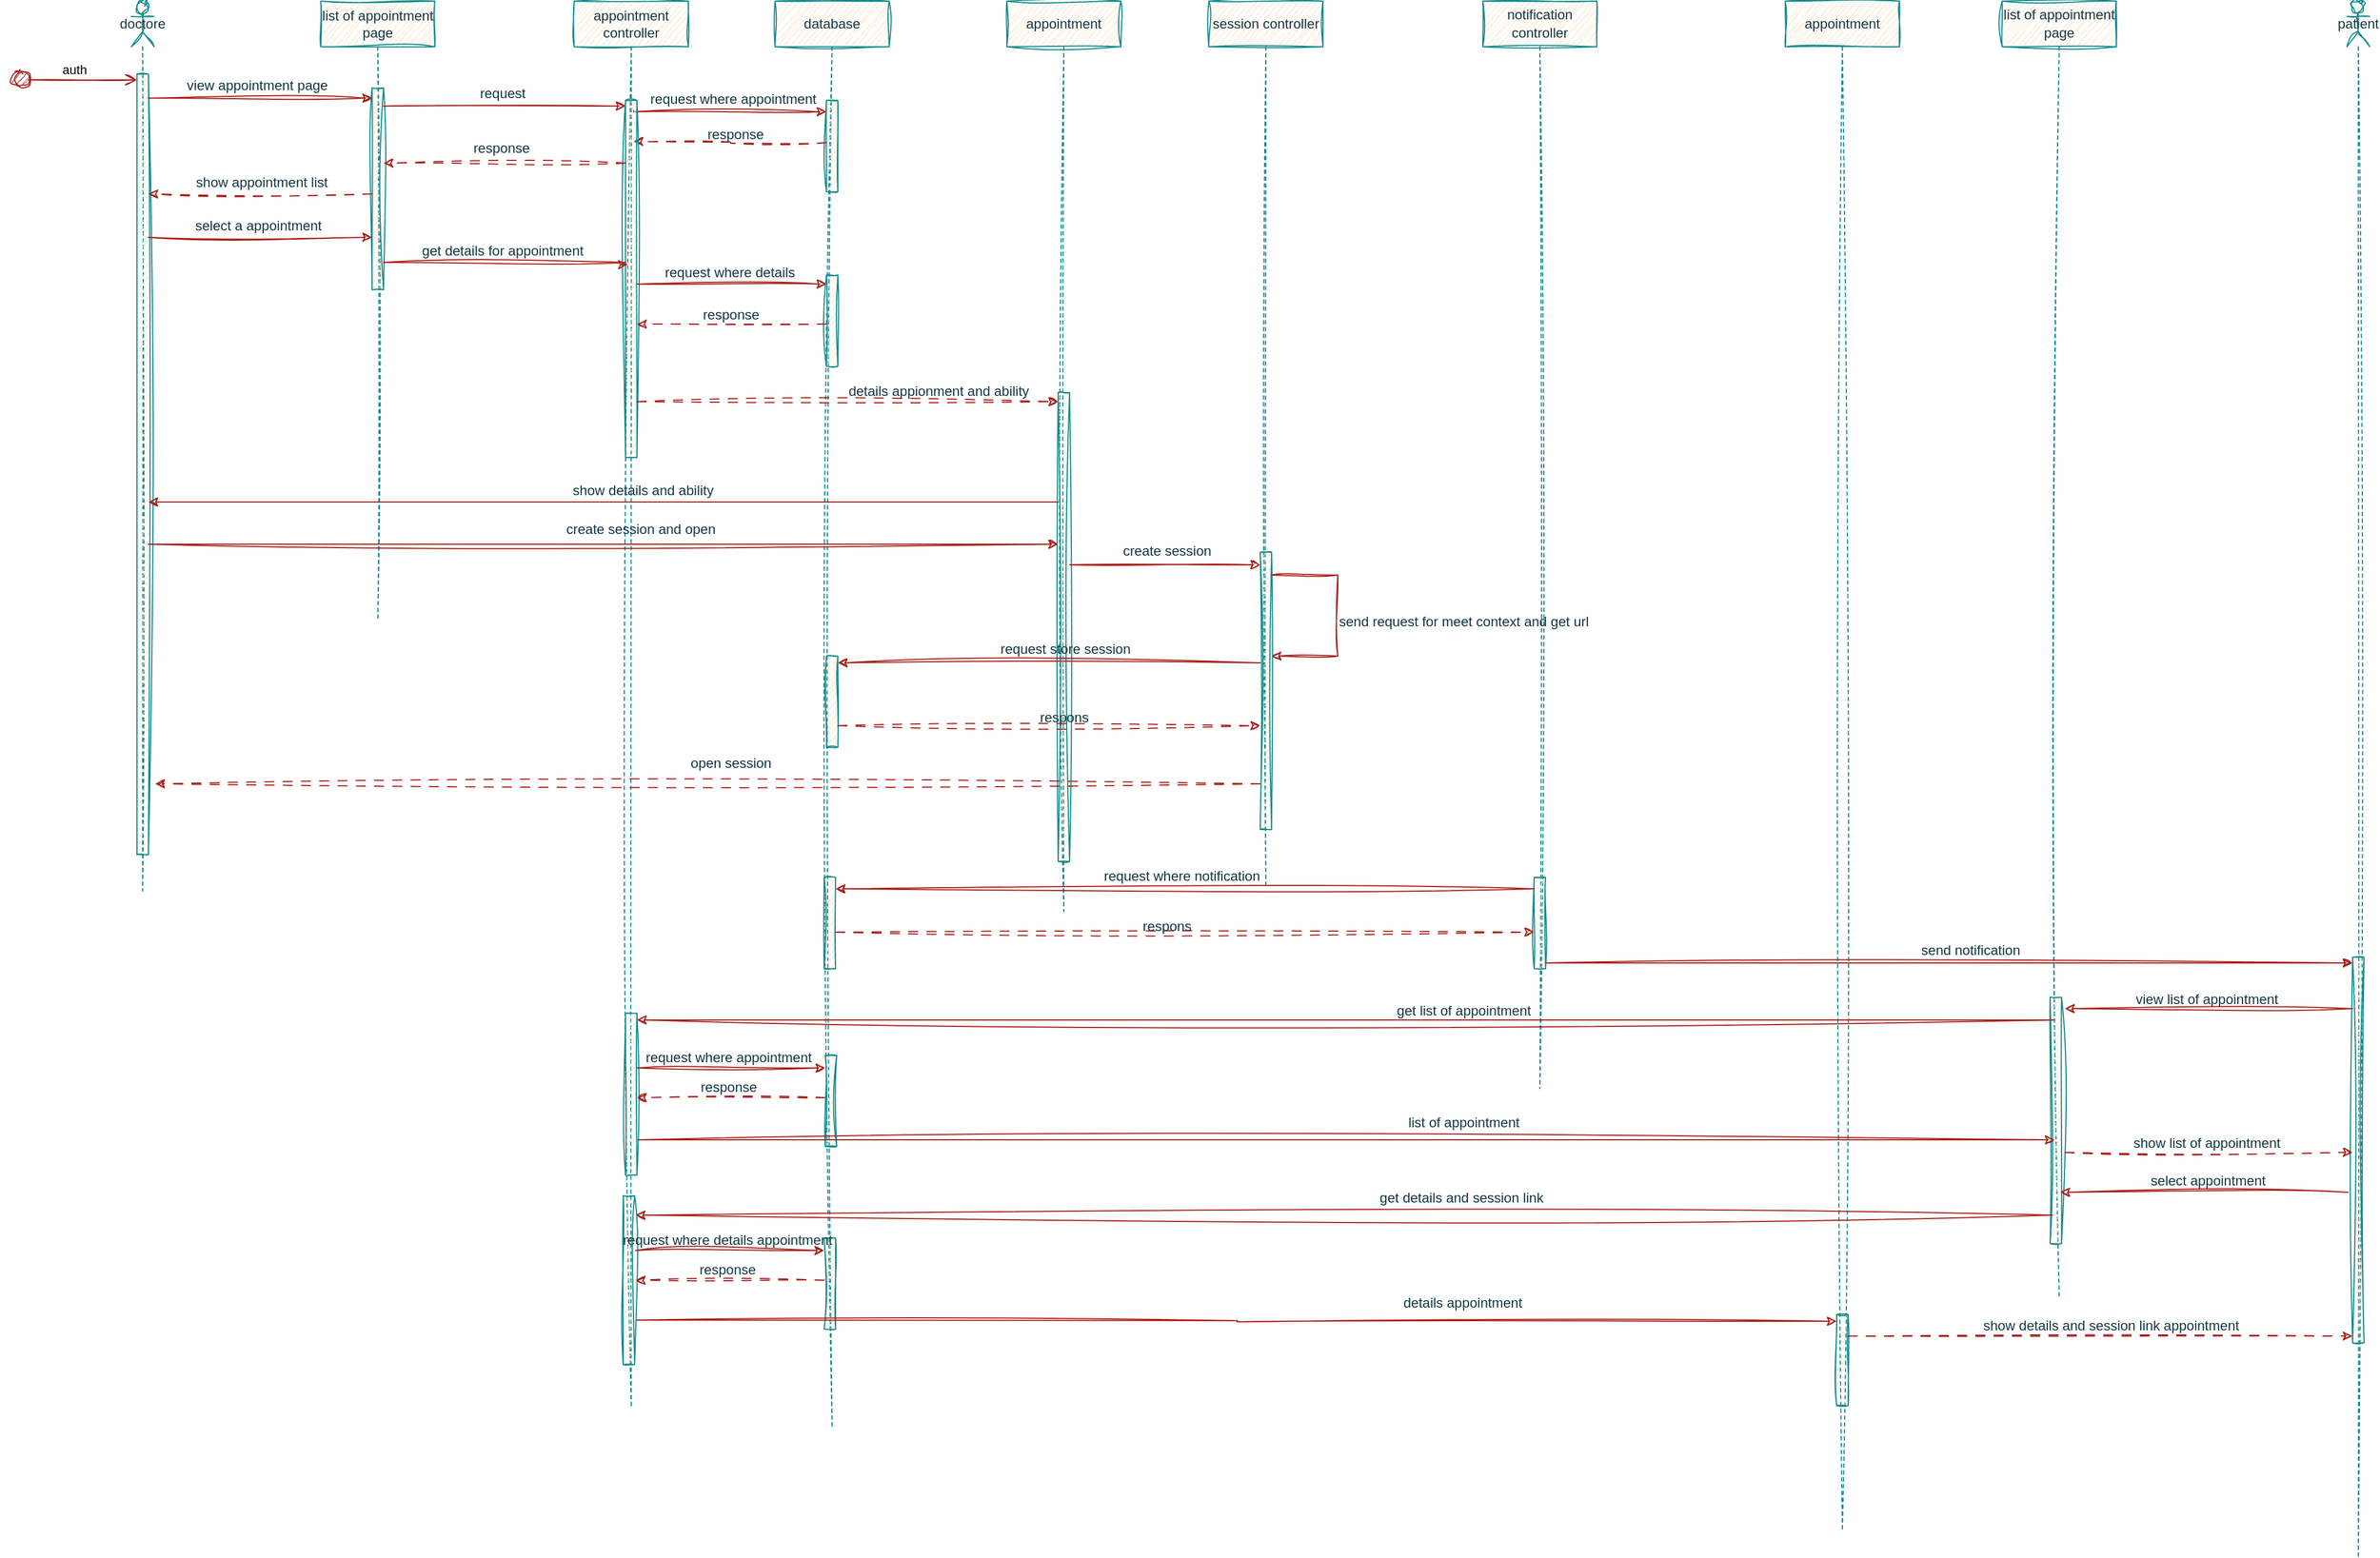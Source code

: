 <mxfile version="27.0.2">
  <diagram name="Page-1" id="5nPqUFUFdSZMDEO8Vu6n">
    <mxGraphModel dx="1928" dy="802" grid="0" gridSize="10" guides="1" tooltips="1" connect="1" arrows="1" fold="1" page="1" pageScale="1" pageWidth="850" pageHeight="1100" math="0" shadow="0">
      <root>
        <mxCell id="0" />
        <mxCell id="1" parent="0" />
        <mxCell id="MjvKJOx-emdqVly3m24N-1" value="doctore" style="shape=umlLifeline;perimeter=lifelinePerimeter;whiteSpace=wrap;html=1;container=1;dropTarget=0;collapsible=0;recursiveResize=0;outlineConnect=0;portConstraint=eastwest;newEdgeStyle={&quot;curved&quot;:0,&quot;rounded&quot;:0};participant=umlActor;labelBackgroundColor=none;fillColor=#FAE5C7;strokeColor=#0F8B8D;fontColor=#143642;sketch=1;curveFitting=1;jiggle=2;" vertex="1" parent="1">
          <mxGeometry x="-107" y="60" width="20" height="780" as="geometry" />
        </mxCell>
        <mxCell id="MjvKJOx-emdqVly3m24N-2" value="" style="html=1;points=[[0,0,0,0,5],[0,1,0,0,-5],[1,0,0,0,5],[1,1,0,0,-5]];perimeter=orthogonalPerimeter;outlineConnect=0;targetShapes=umlLifeline;portConstraint=eastwest;newEdgeStyle={&quot;curved&quot;:0,&quot;rounded&quot;:0};labelBackgroundColor=none;fillColor=#FAE5C7;strokeColor=#0F8B8D;fontColor=#143642;sketch=1;curveFitting=1;jiggle=2;" vertex="1" parent="MjvKJOx-emdqVly3m24N-1">
          <mxGeometry x="5" y="64" width="10" height="684" as="geometry" />
        </mxCell>
        <mxCell id="MjvKJOx-emdqVly3m24N-3" value="list of appointment page" style="shape=umlLifeline;perimeter=lifelinePerimeter;whiteSpace=wrap;html=1;container=1;dropTarget=0;collapsible=0;recursiveResize=0;outlineConnect=0;portConstraint=eastwest;newEdgeStyle={&quot;curved&quot;:0,&quot;rounded&quot;:0};labelBackgroundColor=none;fillColor=#FAE5C7;strokeColor=#0F8B8D;fontColor=#143642;sketch=1;curveFitting=1;jiggle=2;" vertex="1" parent="1">
          <mxGeometry x="59" y="60" width="100" height="543" as="geometry" />
        </mxCell>
        <mxCell id="MjvKJOx-emdqVly3m24N-4" value="" style="html=1;points=[[0,0,0,0,5],[0,1,0,0,-5],[1,0,0,0,5],[1,1,0,0,-5]];perimeter=orthogonalPerimeter;outlineConnect=0;targetShapes=umlLifeline;portConstraint=eastwest;newEdgeStyle={&quot;curved&quot;:0,&quot;rounded&quot;:0};strokeColor=#0F8B8D;fontColor=#143642;fillColor=#FAE5C7;sketch=1;curveFitting=1;jiggle=2;labelBackgroundColor=none;" vertex="1" parent="MjvKJOx-emdqVly3m24N-3">
          <mxGeometry x="45" y="76" width="10" height="177" as="geometry" />
        </mxCell>
        <mxCell id="MjvKJOx-emdqVly3m24N-5" value="auth" style="html=1;verticalAlign=bottom;startArrow=circle;startFill=1;endArrow=open;startSize=6;endSize=8;curved=0;rounded=0;entryX=0;entryY=0;entryDx=0;entryDy=5;entryPerimeter=0;labelBackgroundColor=none;strokeColor=#A8201A;fontColor=default;sketch=1;curveFitting=1;jiggle=2;" edge="1" parent="1">
          <mxGeometry width="80" relative="1" as="geometry">
            <mxPoint x="-212" y="129" as="sourcePoint" />
            <mxPoint x="-102" y="129" as="targetPoint" />
          </mxGeometry>
        </mxCell>
        <mxCell id="MjvKJOx-emdqVly3m24N-6" style="edgeStyle=orthogonalEdgeStyle;rounded=0;orthogonalLoop=1;jettySize=auto;html=1;curved=0;exitX=1;exitY=0;exitDx=0;exitDy=5;exitPerimeter=0;entryX=0;entryY=0;entryDx=0;entryDy=5;entryPerimeter=0;labelBackgroundColor=none;strokeColor=#A8201A;fontColor=default;sketch=1;curveFitting=1;jiggle=2;" edge="1" parent="1">
          <mxGeometry relative="1" as="geometry">
            <mxPoint x="-92" y="145" as="sourcePoint" />
            <mxPoint x="104" y="145" as="targetPoint" />
          </mxGeometry>
        </mxCell>
        <mxCell id="MjvKJOx-emdqVly3m24N-7" value="view&amp;nbsp;&lt;span style=&quot;text-wrap-mode: wrap;&quot;&gt;appointment&lt;/span&gt;&amp;nbsp;page" style="text;html=1;align=center;verticalAlign=middle;resizable=0;points=[];autosize=1;strokeColor=none;fillColor=none;labelBackgroundColor=none;fontColor=#143642;sketch=1;curveFitting=1;jiggle=2;" vertex="1" parent="1">
          <mxGeometry x="-68" y="121" width="141" height="26" as="geometry" />
        </mxCell>
        <mxCell id="MjvKJOx-emdqVly3m24N-8" value="database" style="shape=umlLifeline;perimeter=lifelinePerimeter;whiteSpace=wrap;html=1;container=1;dropTarget=0;collapsible=0;recursiveResize=0;outlineConnect=0;portConstraint=eastwest;newEdgeStyle={&quot;curved&quot;:0,&quot;rounded&quot;:0};strokeColor=#0F8B8D;fontColor=#143642;fillColor=#FAE5C7;sketch=1;curveFitting=1;jiggle=2;labelBackgroundColor=none;" vertex="1" parent="1">
          <mxGeometry x="457" y="60" width="100" height="1250" as="geometry" />
        </mxCell>
        <mxCell id="MjvKJOx-emdqVly3m24N-9" value="" style="html=1;points=[[0,0,0,0,5],[0,1,0,0,-5],[1,0,0,0,5],[1,1,0,0,-5]];perimeter=orthogonalPerimeter;outlineConnect=0;targetShapes=umlLifeline;portConstraint=eastwest;newEdgeStyle={&quot;curved&quot;:0,&quot;rounded&quot;:0};strokeColor=#0F8B8D;fontColor=#143642;fillColor=#FAE5C7;sketch=1;curveFitting=1;jiggle=2;labelBackgroundColor=none;" vertex="1" parent="MjvKJOx-emdqVly3m24N-8">
          <mxGeometry x="45" y="87" width="10" height="80" as="geometry" />
        </mxCell>
        <mxCell id="MjvKJOx-emdqVly3m24N-10" value="" style="html=1;points=[[0,0,0,0,5],[0,1,0,0,-5],[1,0,0,0,5],[1,1,0,0,-5]];perimeter=orthogonalPerimeter;outlineConnect=0;targetShapes=umlLifeline;portConstraint=eastwest;newEdgeStyle={&quot;curved&quot;:0,&quot;rounded&quot;:0};strokeColor=#0F8B8D;fontColor=#143642;fillColor=#FAE5C7;sketch=1;curveFitting=1;jiggle=2;labelBackgroundColor=none;" vertex="1" parent="MjvKJOx-emdqVly3m24N-8">
          <mxGeometry x="45" y="240" width="10" height="80" as="geometry" />
        </mxCell>
        <mxCell id="MjvKJOx-emdqVly3m24N-11" value="" style="html=1;points=[[0,0,0,0,5],[0,1,0,0,-5],[1,0,0,0,5],[1,1,0,0,-5]];perimeter=orthogonalPerimeter;outlineConnect=0;targetShapes=umlLifeline;portConstraint=eastwest;newEdgeStyle={&quot;curved&quot;:0,&quot;rounded&quot;:0};sketch=1;hachureGap=4;jiggle=2;curveFitting=1;strokeColor=#0F8B8D;fontFamily=Architects Daughter;fontSource=https%3A%2F%2Ffonts.googleapis.com%2Fcss%3Ffamily%3DArchitects%2BDaughter;fontColor=#143642;fillColor=#FAE5C7;" vertex="1" parent="MjvKJOx-emdqVly3m24N-8">
          <mxGeometry x="45" y="574" width="10" height="80" as="geometry" />
        </mxCell>
        <mxCell id="MjvKJOx-emdqVly3m24N-98" value="" style="html=1;points=[[0,0,0,0,5],[0,1,0,0,-5],[1,0,0,0,5],[1,1,0,0,-5]];perimeter=orthogonalPerimeter;outlineConnect=0;targetShapes=umlLifeline;portConstraint=eastwest;newEdgeStyle={&quot;curved&quot;:0,&quot;rounded&quot;:0};sketch=1;hachureGap=4;jiggle=2;curveFitting=1;strokeColor=#0F8B8D;fontFamily=Architects Daughter;fontSource=https%3A%2F%2Ffonts.googleapis.com%2Fcss%3Ffamily%3DArchitects%2BDaughter;fontColor=#143642;fillColor=#FAE5C7;" vertex="1" parent="MjvKJOx-emdqVly3m24N-8">
          <mxGeometry x="43" y="768" width="10" height="80" as="geometry" />
        </mxCell>
        <mxCell id="MjvKJOx-emdqVly3m24N-118" value="" style="html=1;points=[[0,0,0,0,5],[0,1,0,0,-5],[1,0,0,0,5],[1,1,0,0,-5]];perimeter=orthogonalPerimeter;outlineConnect=0;targetShapes=umlLifeline;portConstraint=eastwest;newEdgeStyle={&quot;curved&quot;:0,&quot;rounded&quot;:0};sketch=1;hachureGap=4;jiggle=2;curveFitting=1;strokeColor=#0F8B8D;fontFamily=Architects Daughter;fontSource=https%3A%2F%2Ffonts.googleapis.com%2Fcss%3Ffamily%3DArchitects%2BDaughter;fontColor=#143642;fillColor=#FAE5C7;" vertex="1" parent="MjvKJOx-emdqVly3m24N-8">
          <mxGeometry x="44" y="924" width="10" height="80" as="geometry" />
        </mxCell>
        <mxCell id="MjvKJOx-emdqVly3m24N-14" style="edgeStyle=orthogonalEdgeStyle;rounded=0;orthogonalLoop=1;jettySize=auto;html=1;curved=0;exitX=1;exitY=0;exitDx=0;exitDy=5;exitPerimeter=0;strokeColor=#A8201A;fontColor=default;fillColor=#FAE5C7;sketch=1;curveFitting=1;jiggle=2;labelBackgroundColor=none;" edge="1" parent="1" target="MjvKJOx-emdqVly3m24N-9">
          <mxGeometry relative="1" as="geometry">
            <mxPoint x="333" y="156" as="sourcePoint" />
            <mxPoint x="544" y="156" as="targetPoint" />
            <Array as="points">
              <mxPoint x="333" y="157" />
            </Array>
          </mxGeometry>
        </mxCell>
        <mxCell id="MjvKJOx-emdqVly3m24N-15" value="request where&amp;nbsp;&lt;span style=&quot;text-wrap-mode: wrap;&quot;&gt;appointment&lt;/span&gt;" style="text;html=1;align=center;verticalAlign=middle;resizable=0;points=[];autosize=1;strokeColor=none;fillColor=none;fontColor=#143642;sketch=1;curveFitting=1;jiggle=2;labelBackgroundColor=none;" vertex="1" parent="1">
          <mxGeometry x="338" y="133" width="163" height="26" as="geometry" />
        </mxCell>
        <mxCell id="MjvKJOx-emdqVly3m24N-16" style="edgeStyle=orthogonalEdgeStyle;rounded=0;orthogonalLoop=1;jettySize=auto;html=1;curved=0;exitX=0;exitY=0.763;exitDx=0;exitDy=0;exitPerimeter=0;entryX=1;entryY=1;entryDx=0;entryDy=-5;entryPerimeter=0;strokeColor=#A8201A;fontColor=default;fillColor=#FAE5C7;dashed=1;dashPattern=8 8;sketch=1;curveFitting=1;jiggle=2;labelBackgroundColor=none;" edge="1" parent="1">
          <mxGeometry relative="1" as="geometry">
            <mxPoint x="502" y="184.04" as="sourcePoint" />
            <mxPoint x="333" y="183" as="targetPoint" />
          </mxGeometry>
        </mxCell>
        <mxCell id="MjvKJOx-emdqVly3m24N-17" value="response" style="text;html=1;align=center;verticalAlign=middle;resizable=0;points=[];autosize=1;strokeColor=none;fillColor=none;fontColor=#143642;sketch=1;curveFitting=1;jiggle=2;labelBackgroundColor=none;" vertex="1" parent="1">
          <mxGeometry x="388" y="164" width="67" height="26" as="geometry" />
        </mxCell>
        <mxCell id="MjvKJOx-emdqVly3m24N-18" value="appointment controller" style="shape=umlLifeline;perimeter=lifelinePerimeter;whiteSpace=wrap;html=1;container=1;dropTarget=0;collapsible=0;recursiveResize=0;outlineConnect=0;portConstraint=eastwest;newEdgeStyle={&quot;curved&quot;:0,&quot;rounded&quot;:0};strokeColor=#0F8B8D;fontColor=#143642;fillColor=#FAE5C7;sketch=1;curveFitting=1;jiggle=2;labelBackgroundColor=none;" vertex="1" parent="1">
          <mxGeometry x="281" y="60" width="100" height="1231" as="geometry" />
        </mxCell>
        <mxCell id="MjvKJOx-emdqVly3m24N-19" value="" style="html=1;points=[[0,0,0,0,5],[0,1,0,0,-5],[1,0,0,0,5],[1,1,0,0,-5]];perimeter=orthogonalPerimeter;outlineConnect=0;targetShapes=umlLifeline;portConstraint=eastwest;newEdgeStyle={&quot;curved&quot;:0,&quot;rounded&quot;:0};strokeColor=#0F8B8D;fontColor=#143642;fillColor=#FAE5C7;sketch=1;curveFitting=1;jiggle=2;labelBackgroundColor=none;" vertex="1" parent="MjvKJOx-emdqVly3m24N-18">
          <mxGeometry x="45" y="87" width="10" height="313" as="geometry" />
        </mxCell>
        <mxCell id="MjvKJOx-emdqVly3m24N-111" value="" style="html=1;points=[[0,0,0,0,5],[0,1,0,0,-5],[1,0,0,0,5],[1,1,0,0,-5]];perimeter=orthogonalPerimeter;outlineConnect=0;targetShapes=umlLifeline;portConstraint=eastwest;newEdgeStyle={&quot;curved&quot;:0,&quot;rounded&quot;:0};sketch=1;hachureGap=4;jiggle=2;curveFitting=1;strokeColor=#0F8B8D;fontFamily=Architects Daughter;fontSource=https%3A%2F%2Ffonts.googleapis.com%2Fcss%3Ffamily%3DArchitects%2BDaughter;fontColor=#143642;fillColor=#FAE5C7;" vertex="1" parent="MjvKJOx-emdqVly3m24N-18">
          <mxGeometry x="45" y="887" width="10" height="142" as="geometry" />
        </mxCell>
        <mxCell id="MjvKJOx-emdqVly3m24N-130" value="" style="html=1;points=[[0,0,0,0,5],[0,1,0,0,-5],[1,0,0,0,5],[1,1,0,0,-5]];perimeter=orthogonalPerimeter;outlineConnect=0;targetShapes=umlLifeline;portConstraint=eastwest;newEdgeStyle={&quot;curved&quot;:0,&quot;rounded&quot;:0};sketch=1;hachureGap=4;jiggle=2;curveFitting=1;strokeColor=#0F8B8D;fontFamily=Architects Daughter;fontSource=https%3A%2F%2Ffonts.googleapis.com%2Fcss%3Ffamily%3DArchitects%2BDaughter;fontColor=#143642;fillColor=#FAE5C7;" vertex="1" parent="MjvKJOx-emdqVly3m24N-18">
          <mxGeometry x="43" y="1047" width="10" height="148" as="geometry" />
        </mxCell>
        <mxCell id="MjvKJOx-emdqVly3m24N-20" style="edgeStyle=orthogonalEdgeStyle;rounded=0;orthogonalLoop=1;jettySize=auto;html=1;curved=0;exitX=1;exitY=0;exitDx=0;exitDy=5;exitPerimeter=0;entryX=0;entryY=0;entryDx=0;entryDy=5;entryPerimeter=0;strokeColor=#A8201A;fontColor=default;fillColor=#FAE5C7;sketch=1;curveFitting=1;jiggle=2;labelBackgroundColor=none;" edge="1" parent="1">
          <mxGeometry relative="1" as="geometry">
            <mxPoint x="114" y="152" as="sourcePoint" />
            <mxPoint x="326" y="152" as="targetPoint" />
          </mxGeometry>
        </mxCell>
        <mxCell id="MjvKJOx-emdqVly3m24N-21" value="request" style="text;html=1;align=center;verticalAlign=middle;resizable=0;points=[];autosize=1;strokeColor=none;fillColor=none;fontColor=#143642;sketch=1;curveFitting=1;jiggle=2;labelBackgroundColor=none;" vertex="1" parent="1">
          <mxGeometry x="189" y="128" width="58" height="26" as="geometry" />
        </mxCell>
        <mxCell id="MjvKJOx-emdqVly3m24N-22" style="edgeStyle=orthogonalEdgeStyle;rounded=0;orthogonalLoop=1;jettySize=auto;html=1;curved=0;exitX=0;exitY=1;exitDx=0;exitDy=-5;exitPerimeter=0;entryX=1;entryY=1;entryDx=0;entryDy=-5;entryPerimeter=0;strokeColor=#A8201A;fontColor=default;fillColor=#FAE5C7;dashed=1;dashPattern=8 8;sketch=1;curveFitting=1;jiggle=2;labelBackgroundColor=none;" edge="1" parent="1">
          <mxGeometry relative="1" as="geometry">
            <mxPoint x="326" y="202" as="sourcePoint" />
            <mxPoint x="114" y="202" as="targetPoint" />
            <Array as="points">
              <mxPoint x="114" y="202" />
            </Array>
          </mxGeometry>
        </mxCell>
        <mxCell id="MjvKJOx-emdqVly3m24N-23" value="response" style="text;html=1;align=center;verticalAlign=middle;resizable=0;points=[];autosize=1;strokeColor=none;fillColor=none;fontColor=#143642;sketch=1;curveFitting=1;jiggle=2;labelBackgroundColor=none;" vertex="1" parent="1">
          <mxGeometry x="183" y="176" width="67" height="26" as="geometry" />
        </mxCell>
        <mxCell id="MjvKJOx-emdqVly3m24N-24" style="edgeStyle=orthogonalEdgeStyle;rounded=0;orthogonalLoop=1;jettySize=auto;html=1;curved=0;exitX=1;exitY=1;exitDx=0;exitDy=-5;exitPerimeter=0;entryX=0;entryY=1;entryDx=0;entryDy=-5;entryPerimeter=0;strokeColor=#A8201A;fontColor=default;fillColor=#FAE5C7;sketch=1;curveFitting=1;jiggle=2;labelBackgroundColor=none;dashed=1;dashPattern=8 8;" edge="1" parent="1">
          <mxGeometry relative="1" as="geometry">
            <mxPoint x="104" y="229" as="sourcePoint" />
            <mxPoint x="-92" y="229" as="targetPoint" />
          </mxGeometry>
        </mxCell>
        <mxCell id="MjvKJOx-emdqVly3m24N-25" value="show&amp;nbsp;&lt;span style=&quot;text-wrap-mode: wrap;&quot;&gt;appointment list&lt;/span&gt;" style="text;html=1;align=center;verticalAlign=middle;resizable=0;points=[];autosize=1;strokeColor=none;fillColor=none;fontColor=#143642;sketch=1;curveFitting=1;jiggle=2;labelBackgroundColor=none;" vertex="1" parent="1">
          <mxGeometry x="-60" y="206" width="133" height="26" as="geometry" />
        </mxCell>
        <mxCell id="MjvKJOx-emdqVly3m24N-26" style="edgeStyle=orthogonalEdgeStyle;rounded=0;orthogonalLoop=1;jettySize=auto;html=1;curved=0;exitX=1;exitY=1;exitDx=0;exitDy=-5;exitPerimeter=0;entryX=0;entryY=1;entryDx=0;entryDy=-5;entryPerimeter=0;strokeColor=#A8201A;fontColor=default;fillColor=#FAE5C7;sketch=1;curveFitting=1;jiggle=2;labelBackgroundColor=none;" edge="1" parent="1">
          <mxGeometry relative="1" as="geometry">
            <mxPoint x="-92" y="267" as="sourcePoint" />
            <mxPoint x="104" y="267" as="targetPoint" />
          </mxGeometry>
        </mxCell>
        <mxCell id="MjvKJOx-emdqVly3m24N-27" value="select a&amp;nbsp;&lt;span style=&quot;text-wrap-mode: wrap;&quot;&gt;appointment&lt;/span&gt;" style="text;html=1;align=center;verticalAlign=middle;resizable=0;points=[];autosize=1;strokeColor=none;fillColor=none;fontColor=#143642;sketch=1;curveFitting=1;jiggle=2;labelBackgroundColor=none;" vertex="1" parent="1">
          <mxGeometry x="-61" y="244" width="129" height="26" as="geometry" />
        </mxCell>
        <mxCell id="MjvKJOx-emdqVly3m24N-28" style="edgeStyle=orthogonalEdgeStyle;rounded=0;orthogonalLoop=1;jettySize=auto;html=1;curved=0;strokeColor=#A8201A;fontColor=default;fillColor=#FAE5C7;sketch=1;curveFitting=1;jiggle=2;labelBackgroundColor=none;" edge="1" parent="1" source="MjvKJOx-emdqVly3m24N-4">
          <mxGeometry relative="1" as="geometry">
            <mxPoint x="328" y="291" as="targetPoint" />
            <Array as="points">
              <mxPoint x="326" y="289" />
              <mxPoint x="326" y="291" />
            </Array>
          </mxGeometry>
        </mxCell>
        <mxCell id="MjvKJOx-emdqVly3m24N-29" value="get details for&amp;nbsp;&lt;span style=&quot;text-wrap-mode: wrap;&quot;&gt;appointment&lt;/span&gt;" style="text;html=1;align=center;verticalAlign=middle;resizable=0;points=[];autosize=1;strokeColor=none;fillColor=none;fontColor=#143642;sketch=1;curveFitting=1;jiggle=2;labelBackgroundColor=none;" vertex="1" parent="1">
          <mxGeometry x="138" y="266" width="159" height="26" as="geometry" />
        </mxCell>
        <mxCell id="MjvKJOx-emdqVly3m24N-30" style="edgeStyle=orthogonalEdgeStyle;rounded=0;orthogonalLoop=1;jettySize=auto;html=1;curved=0;exitX=1;exitY=1;exitDx=0;exitDy=-5;exitPerimeter=0;entryX=0;entryY=1;entryDx=0;entryDy=-5;entryPerimeter=0;strokeColor=#A8201A;fontColor=default;fillColor=#FAE5C7;sketch=1;curveFitting=1;jiggle=2;labelBackgroundColor=none;" edge="1" parent="1">
          <mxGeometry relative="1" as="geometry">
            <mxPoint x="336" y="308" as="sourcePoint" />
            <mxPoint x="502" y="308" as="targetPoint" />
          </mxGeometry>
        </mxCell>
        <mxCell id="MjvKJOx-emdqVly3m24N-31" value="request where details" style="text;html=1;align=center;verticalAlign=middle;resizable=0;points=[];autosize=1;strokeColor=none;fillColor=none;fontColor=#143642;sketch=1;curveFitting=1;jiggle=2;labelBackgroundColor=none;" vertex="1" parent="1">
          <mxGeometry x="351" y="285" width="132" height="26" as="geometry" />
        </mxCell>
        <mxCell id="MjvKJOx-emdqVly3m24N-32" style="edgeStyle=orthogonalEdgeStyle;rounded=0;orthogonalLoop=1;jettySize=auto;html=1;curved=0;exitX=0;exitY=1;exitDx=0;exitDy=-5;exitPerimeter=0;entryX=1;entryY=1;entryDx=0;entryDy=-5;entryPerimeter=0;strokeColor=#A8201A;fontColor=default;fillColor=#FAE5C7;dashed=1;dashPattern=8 8;sketch=1;curveFitting=1;jiggle=2;labelBackgroundColor=none;" edge="1" parent="1">
          <mxGeometry relative="1" as="geometry">
            <mxPoint x="502" y="343" as="sourcePoint" />
            <mxPoint x="336" y="343" as="targetPoint" />
          </mxGeometry>
        </mxCell>
        <mxCell id="MjvKJOx-emdqVly3m24N-33" value="response" style="text;html=1;align=center;verticalAlign=middle;resizable=0;points=[];autosize=1;strokeColor=none;fillColor=none;fontColor=#143642;sketch=1;curveFitting=1;jiggle=2;labelBackgroundColor=none;" vertex="1" parent="1">
          <mxGeometry x="384" y="322" width="67" height="26" as="geometry" />
        </mxCell>
        <mxCell id="MjvKJOx-emdqVly3m24N-34" value="appointment" style="shape=umlLifeline;perimeter=lifelinePerimeter;whiteSpace=wrap;html=1;container=1;dropTarget=0;collapsible=0;recursiveResize=0;outlineConnect=0;portConstraint=eastwest;newEdgeStyle={&quot;curved&quot;:0,&quot;rounded&quot;:0};strokeColor=#0F8B8D;fontColor=#143642;fillColor=#FAE5C7;sketch=1;curveFitting=1;jiggle=2;labelBackgroundColor=none;" vertex="1" parent="1">
          <mxGeometry x="660" y="60" width="100" height="798" as="geometry" />
        </mxCell>
        <mxCell id="MjvKJOx-emdqVly3m24N-35" value="" style="html=1;points=[[0,0,0,0,5],[0,1,0,0,-5],[1,0,0,0,5],[1,1,0,0,-5]];perimeter=orthogonalPerimeter;outlineConnect=0;targetShapes=umlLifeline;portConstraint=eastwest;newEdgeStyle={&quot;curved&quot;:0,&quot;rounded&quot;:0};strokeColor=#0F8B8D;fontColor=#143642;fillColor=#FAE5C7;sketch=1;curveFitting=1;jiggle=2;labelBackgroundColor=none;" vertex="1" parent="MjvKJOx-emdqVly3m24N-34">
          <mxGeometry x="45" y="343" width="10" height="411" as="geometry" />
        </mxCell>
        <mxCell id="MjvKJOx-emdqVly3m24N-37" style="edgeStyle=orthogonalEdgeStyle;rounded=0;orthogonalLoop=1;jettySize=auto;html=1;curved=0;exitX=1;exitY=1;exitDx=0;exitDy=-5;exitPerimeter=0;entryX=0;entryY=0;entryDx=0;entryDy=5;entryPerimeter=0;strokeColor=#A8201A;fontColor=default;fillColor=#FAE5C7;sketch=1;curveFitting=1;jiggle=2;labelBackgroundColor=none;dashed=1;dashPattern=8 8;" edge="1" parent="1">
          <mxGeometry relative="1" as="geometry">
            <mxPoint x="336" y="411" as="sourcePoint" />
            <mxPoint x="705" y="411" as="targetPoint" />
          </mxGeometry>
        </mxCell>
        <mxCell id="MjvKJOx-emdqVly3m24N-38" value="details appionment and ability" style="text;html=1;align=center;verticalAlign=middle;resizable=0;points=[];autosize=1;strokeColor=none;fillColor=none;fontColor=#143642;sketch=1;curveFitting=1;jiggle=2;labelBackgroundColor=none;" vertex="1" parent="1">
          <mxGeometry x="512" y="389" width="176" height="26" as="geometry" />
        </mxCell>
        <mxCell id="MjvKJOx-emdqVly3m24N-39" style="edgeStyle=orthogonalEdgeStyle;rounded=0;hachureGap=4;orthogonalLoop=1;jettySize=auto;html=1;curved=0;exitX=0;exitY=1;exitDx=0;exitDy=-5;exitPerimeter=0;entryX=1;entryY=1;entryDx=0;entryDy=-5;entryPerimeter=0;strokeColor=#A8201A;fontFamily=Architects Daughter;fontSource=https%3A%2F%2Ffonts.googleapis.com%2Fcss%3Ffamily%3DArchitects%2BDaughter;fontColor=default;fillColor=#FAE5C7;sketch=1;curveFitting=1;jiggle=2;labelBackgroundColor=none;" edge="1" parent="1">
          <mxGeometry relative="1" as="geometry">
            <mxPoint x="705" y="499" as="sourcePoint" />
            <mxPoint x="-92" y="499" as="targetPoint" />
          </mxGeometry>
        </mxCell>
        <mxCell id="MjvKJOx-emdqVly3m24N-40" value="show details and ability" style="text;html=1;align=center;verticalAlign=middle;resizable=0;points=[];autosize=1;strokeColor=none;fillColor=none;fontColor=#143642;sketch=1;curveFitting=1;jiggle=2;labelBackgroundColor=none;" vertex="1" parent="1">
          <mxGeometry x="270" y="476" width="141" height="26" as="geometry" />
        </mxCell>
        <mxCell id="MjvKJOx-emdqVly3m24N-41" value="&lt;font face=&quot;Helvetica&quot;&gt;session controller&lt;/font&gt;" style="shape=umlLifeline;perimeter=lifelinePerimeter;whiteSpace=wrap;html=1;container=1;dropTarget=0;collapsible=0;recursiveResize=0;outlineConnect=0;portConstraint=eastwest;newEdgeStyle={&quot;curved&quot;:0,&quot;rounded&quot;:0};hachureGap=4;strokeColor=#0F8B8D;fontFamily=Architects Daughter;fontSource=https%3A%2F%2Ffonts.googleapis.com%2Fcss%3Ffamily%3DArchitects%2BDaughter;fontColor=#143642;fillColor=#FAE5C7;sketch=1;curveFitting=1;jiggle=2;labelBackgroundColor=none;" vertex="1" parent="1">
          <mxGeometry x="837" y="60" width="100" height="775" as="geometry" />
        </mxCell>
        <mxCell id="MjvKJOx-emdqVly3m24N-42" value="" style="html=1;points=[[0,0,0,0,5],[0,1,0,0,-5],[1,0,0,0,5],[1,1,0,0,-5]];perimeter=orthogonalPerimeter;outlineConnect=0;targetShapes=umlLifeline;portConstraint=eastwest;newEdgeStyle={&quot;curved&quot;:0,&quot;rounded&quot;:0};sketch=1;hachureGap=4;jiggle=2;curveFitting=1;strokeColor=#0F8B8D;fontFamily=Architects Daughter;fontSource=https%3A%2F%2Ffonts.googleapis.com%2Fcss%3Ffamily%3DArchitects%2BDaughter;fontColor=#143642;fillColor=#FAE5C7;" vertex="1" parent="MjvKJOx-emdqVly3m24N-41">
          <mxGeometry x="45" y="483" width="10" height="243" as="geometry" />
        </mxCell>
        <mxCell id="MjvKJOx-emdqVly3m24N-96" style="edgeStyle=orthogonalEdgeStyle;rounded=0;sketch=1;hachureGap=4;jiggle=2;curveFitting=1;orthogonalLoop=1;jettySize=auto;html=1;curved=0;exitX=1;exitY=0;exitDx=0;exitDy=5;exitPerimeter=0;strokeColor=#A8201A;fontFamily=Architects Daughter;fontSource=https%3A%2F%2Ffonts.googleapis.com%2Fcss%3Ffamily%3DArchitects%2BDaughter;fontColor=#143642;fillColor=#FAE5C7;" edge="1" parent="MjvKJOx-emdqVly3m24N-41">
          <mxGeometry relative="1" as="geometry">
            <mxPoint x="55" y="503" as="sourcePoint" />
            <mxPoint x="55" y="574" as="targetPoint" />
            <Array as="points">
              <mxPoint x="113" y="503" />
              <mxPoint x="113" y="574" />
            </Array>
          </mxGeometry>
        </mxCell>
        <mxCell id="MjvKJOx-emdqVly3m24N-43" style="edgeStyle=orthogonalEdgeStyle;rounded=0;sketch=1;hachureGap=4;jiggle=2;curveFitting=1;orthogonalLoop=1;jettySize=auto;html=1;curved=0;exitX=1;exitY=1;exitDx=0;exitDy=-5;exitPerimeter=0;entryX=0;entryY=1;entryDx=0;entryDy=-5;entryPerimeter=0;fontFamily=Architects Daughter;fontSource=https%3A%2F%2Ffonts.googleapis.com%2Fcss%3Ffamily%3DArchitects%2BDaughter;labelBackgroundColor=none;strokeColor=#A8201A;fontColor=default;" edge="1" parent="1">
          <mxGeometry relative="1" as="geometry">
            <mxPoint x="-92" y="536" as="sourcePoint" />
            <mxPoint x="705" y="536" as="targetPoint" />
          </mxGeometry>
        </mxCell>
        <mxCell id="MjvKJOx-emdqVly3m24N-44" value="create session and open" style="text;html=1;align=center;verticalAlign=middle;resizable=0;points=[];autosize=1;strokeColor=none;fillColor=none;fontColor=#143642;sketch=1;curveFitting=1;jiggle=2;labelBackgroundColor=none;" vertex="1" parent="1">
          <mxGeometry x="264" y="510" width="149" height="26" as="geometry" />
        </mxCell>
        <mxCell id="MjvKJOx-emdqVly3m24N-45" style="edgeStyle=orthogonalEdgeStyle;rounded=0;sketch=1;hachureGap=4;jiggle=2;curveFitting=1;orthogonalLoop=1;jettySize=auto;html=1;curved=0;exitX=1;exitY=1;exitDx=0;exitDy=-5;exitPerimeter=0;entryX=0;entryY=1;entryDx=0;entryDy=-5;entryPerimeter=0;strokeColor=#A8201A;fontFamily=Architects Daughter;fontSource=https%3A%2F%2Ffonts.googleapis.com%2Fcss%3Ffamily%3DArchitects%2BDaughter;fontColor=#143642;fillColor=#FAE5C7;" edge="1" parent="1">
          <mxGeometry relative="1" as="geometry">
            <mxPoint x="715" y="554" as="sourcePoint" />
            <mxPoint x="882" y="554" as="targetPoint" />
          </mxGeometry>
        </mxCell>
        <mxCell id="MjvKJOx-emdqVly3m24N-46" value="create session" style="text;html=1;align=center;verticalAlign=middle;resizable=0;points=[];autosize=1;strokeColor=none;fillColor=none;fontColor=#143642;sketch=1;curveFitting=1;jiggle=2;labelBackgroundColor=none;" vertex="1" parent="1">
          <mxGeometry x="752" y="529" width="95" height="26" as="geometry" />
        </mxCell>
        <mxCell id="MjvKJOx-emdqVly3m24N-47" style="edgeStyle=orthogonalEdgeStyle;rounded=0;sketch=1;hachureGap=4;jiggle=2;curveFitting=1;orthogonalLoop=1;jettySize=auto;html=1;curved=0;exitX=0;exitY=1;exitDx=0;exitDy=-5;exitPerimeter=0;entryX=1;entryY=0;entryDx=0;entryDy=5;entryPerimeter=0;strokeColor=#A8201A;fontFamily=Architects Daughter;fontSource=https%3A%2F%2Ffonts.googleapis.com%2Fcss%3Ffamily%3DArchitects%2BDaughter;fontColor=#143642;fillColor=#FAE5C7;" edge="1" parent="1">
          <mxGeometry relative="1" as="geometry">
            <mxPoint x="882" y="640" as="sourcePoint" />
            <mxPoint x="512" y="640" as="targetPoint" />
          </mxGeometry>
        </mxCell>
        <mxCell id="MjvKJOx-emdqVly3m24N-48" value="request store session" style="text;html=1;align=center;verticalAlign=middle;resizable=0;points=[];autosize=1;strokeColor=none;fillColor=none;fontColor=#143642;sketch=1;curveFitting=1;jiggle=2;labelBackgroundColor=none;" vertex="1" parent="1">
          <mxGeometry x="644.5" y="615" width="132" height="26" as="geometry" />
        </mxCell>
        <mxCell id="MjvKJOx-emdqVly3m24N-49" style="edgeStyle=orthogonalEdgeStyle;rounded=0;sketch=1;hachureGap=4;jiggle=2;curveFitting=1;orthogonalLoop=1;jettySize=auto;html=1;curved=0;exitX=1;exitY=1;exitDx=0;exitDy=-5;exitPerimeter=0;entryX=0;entryY=1;entryDx=0;entryDy=-5;entryPerimeter=0;strokeColor=#A8201A;fontFamily=Architects Daughter;fontSource=https%3A%2F%2Ffonts.googleapis.com%2Fcss%3Ffamily%3DArchitects%2BDaughter;fontColor=#143642;fillColor=#FAE5C7;dashed=1;dashPattern=8 8;" edge="1" parent="1">
          <mxGeometry relative="1" as="geometry">
            <mxPoint x="512" y="695" as="sourcePoint" />
            <mxPoint x="882" y="695" as="targetPoint" />
          </mxGeometry>
        </mxCell>
        <mxCell id="MjvKJOx-emdqVly3m24N-50" value="respons" style="text;html=1;align=center;verticalAlign=middle;resizable=0;points=[];autosize=1;strokeColor=none;fillColor=none;fontColor=#143642;sketch=1;curveFitting=1;jiggle=2;labelBackgroundColor=none;" vertex="1" parent="1">
          <mxGeometry x="679.5" y="675" width="61" height="26" as="geometry" />
        </mxCell>
        <mxCell id="MjvKJOx-emdqVly3m24N-51" style="edgeStyle=orthogonalEdgeStyle;rounded=0;sketch=1;hachureGap=4;jiggle=2;curveFitting=1;orthogonalLoop=1;jettySize=auto;html=1;curved=0;exitX=0;exitY=1;exitDx=0;exitDy=-5;exitPerimeter=0;strokeColor=#A8201A;fontFamily=Architects Daughter;fontSource=https%3A%2F%2Ffonts.googleapis.com%2Fcss%3Ffamily%3DArchitects%2BDaughter;fontColor=#143642;fillColor=#FAE5C7;dashed=1;dashPattern=8 8;" edge="1" parent="1">
          <mxGeometry relative="1" as="geometry">
            <mxPoint x="882" y="746" as="sourcePoint" />
            <mxPoint x="-86" y="746" as="targetPoint" />
          </mxGeometry>
        </mxCell>
        <mxCell id="MjvKJOx-emdqVly3m24N-52" value="open session" style="text;html=1;align=center;verticalAlign=middle;resizable=0;points=[];autosize=1;strokeColor=none;fillColor=none;fontColor=#143642;sketch=1;curveFitting=1;jiggle=2;labelBackgroundColor=none;" vertex="1" parent="1">
          <mxGeometry x="373" y="715" width="89" height="26" as="geometry" />
        </mxCell>
        <mxCell id="MjvKJOx-emdqVly3m24N-63" value="&lt;font face=&quot;Helvetica&quot;&gt;notification controller&lt;/font&gt;" style="shape=umlLifeline;perimeter=lifelinePerimeter;whiteSpace=wrap;html=1;container=1;dropTarget=0;collapsible=0;recursiveResize=0;outlineConnect=0;portConstraint=eastwest;newEdgeStyle={&quot;curved&quot;:0,&quot;rounded&quot;:0};hachureGap=4;strokeColor=#0F8B8D;fontFamily=Architects Daughter;fontSource=https%3A%2F%2Ffonts.googleapis.com%2Fcss%3Ffamily%3DArchitects%2BDaughter;fontColor=#143642;fillColor=#FAE5C7;sketch=1;curveFitting=1;jiggle=2;labelBackgroundColor=none;" vertex="1" parent="1">
          <mxGeometry x="1077" y="60" width="100" height="953" as="geometry" />
        </mxCell>
        <mxCell id="MjvKJOx-emdqVly3m24N-99" value="" style="html=1;points=[[0,0,0,0,5],[0,1,0,0,-5],[1,0,0,0,5],[1,1,0,0,-5]];perimeter=orthogonalPerimeter;outlineConnect=0;targetShapes=umlLifeline;portConstraint=eastwest;newEdgeStyle={&quot;curved&quot;:0,&quot;rounded&quot;:0};sketch=1;hachureGap=4;jiggle=2;curveFitting=1;strokeColor=#0F8B8D;fontFamily=Architects Daughter;fontSource=https%3A%2F%2Ffonts.googleapis.com%2Fcss%3Ffamily%3DArchitects%2BDaughter;fontColor=#143642;fillColor=#FAE5C7;" vertex="1" parent="MjvKJOx-emdqVly3m24N-63">
          <mxGeometry x="45" y="768" width="10" height="80" as="geometry" />
        </mxCell>
        <mxCell id="MjvKJOx-emdqVly3m24N-67" value="&lt;font face=&quot;Helvetica&quot;&gt;appointment&lt;/font&gt;" style="shape=umlLifeline;perimeter=lifelinePerimeter;whiteSpace=wrap;html=1;container=1;dropTarget=0;collapsible=0;recursiveResize=0;outlineConnect=0;portConstraint=eastwest;newEdgeStyle={&quot;curved&quot;:0,&quot;rounded&quot;:0};hachureGap=4;strokeColor=#0F8B8D;fontFamily=Architects Daughter;fontSource=https%3A%2F%2Ffonts.googleapis.com%2Fcss%3Ffamily%3DArchitects%2BDaughter;fontColor=#143642;fillColor=#FAE5C7;sketch=1;curveFitting=1;jiggle=2;labelBackgroundColor=none;" vertex="1" parent="1">
          <mxGeometry x="1342" y="60" width="100" height="1339" as="geometry" />
        </mxCell>
        <mxCell id="MjvKJOx-emdqVly3m24N-127" value="" style="html=1;points=[[0,0,0,0,5],[0,1,0,0,-5],[1,0,0,0,5],[1,1,0,0,-5]];perimeter=orthogonalPerimeter;outlineConnect=0;targetShapes=umlLifeline;portConstraint=eastwest;newEdgeStyle={&quot;curved&quot;:0,&quot;rounded&quot;:0};sketch=1;hachureGap=4;jiggle=2;curveFitting=1;strokeColor=#0F8B8D;fontFamily=Architects Daughter;fontSource=https%3A%2F%2Ffonts.googleapis.com%2Fcss%3Ffamily%3DArchitects%2BDaughter;fontColor=#143642;fillColor=#FAE5C7;" vertex="1" parent="MjvKJOx-emdqVly3m24N-67">
          <mxGeometry x="45" y="1151" width="10" height="80" as="geometry" />
        </mxCell>
        <mxCell id="MjvKJOx-emdqVly3m24N-79" value="&lt;font face=&quot;Helvetica&quot;&gt;list of appointment page&lt;/font&gt;" style="shape=umlLifeline;perimeter=lifelinePerimeter;whiteSpace=wrap;html=1;container=1;dropTarget=0;collapsible=0;recursiveResize=0;outlineConnect=0;portConstraint=eastwest;newEdgeStyle={&quot;curved&quot;:0,&quot;rounded&quot;:0};hachureGap=4;strokeColor=#0F8B8D;fontFamily=Architects Daughter;fontSource=https%3A%2F%2Ffonts.googleapis.com%2Fcss%3Ffamily%3DArchitects%2BDaughter;fontColor=#143642;fillColor=#FAE5C7;sketch=1;curveFitting=1;jiggle=2;labelBackgroundColor=none;" vertex="1" parent="1">
          <mxGeometry x="1532" y="60" width="100" height="1135" as="geometry" />
        </mxCell>
        <mxCell id="MjvKJOx-emdqVly3m24N-108" value="" style="html=1;points=[[0,0,0,0,5],[0,1,0,0,-5],[1,0,0,0,5],[1,1,0,0,-5]];perimeter=orthogonalPerimeter;outlineConnect=0;targetShapes=umlLifeline;portConstraint=eastwest;newEdgeStyle={&quot;curved&quot;:0,&quot;rounded&quot;:0};sketch=1;hachureGap=4;jiggle=2;curveFitting=1;strokeColor=#0F8B8D;fontFamily=Architects Daughter;fontSource=https%3A%2F%2Ffonts.googleapis.com%2Fcss%3Ffamily%3DArchitects%2BDaughter;fontColor=#143642;fillColor=#FAE5C7;" vertex="1" parent="MjvKJOx-emdqVly3m24N-79">
          <mxGeometry x="42" y="873" width="10" height="216" as="geometry" />
        </mxCell>
        <mxCell id="MjvKJOx-emdqVly3m24N-97" value="send request for meet context and get url" style="text;html=1;align=center;verticalAlign=middle;resizable=0;points=[];autosize=1;strokeColor=none;fillColor=none;fontColor=#143642;sketch=1;curveFitting=1;jiggle=2;labelBackgroundColor=none;" vertex="1" parent="1">
          <mxGeometry x="941" y="591" width="237" height="26" as="geometry" />
        </mxCell>
        <mxCell id="MjvKJOx-emdqVly3m24N-100" style="edgeStyle=orthogonalEdgeStyle;rounded=0;sketch=1;hachureGap=4;jiggle=2;curveFitting=1;orthogonalLoop=1;jettySize=auto;html=1;curved=0;exitX=1;exitY=0;exitDx=0;exitDy=5;exitPerimeter=0;entryX=0;entryY=0;entryDx=0;entryDy=5;entryPerimeter=0;strokeColor=#A8201A;fontFamily=Architects Daughter;fontSource=https%3A%2F%2Ffonts.googleapis.com%2Fcss%3Ffamily%3DArchitects%2BDaughter;fontColor=#143642;fillColor=#FAE5C7;" edge="1" parent="1">
          <mxGeometry relative="1" as="geometry">
            <mxPoint x="1122" y="838" as="sourcePoint" />
            <mxPoint x="510" y="838" as="targetPoint" />
          </mxGeometry>
        </mxCell>
        <mxCell id="MjvKJOx-emdqVly3m24N-101" value="request where notification" style="text;html=1;align=center;verticalAlign=middle;resizable=0;points=[];autosize=1;strokeColor=none;fillColor=none;fontColor=#143642;sketch=1;curveFitting=1;jiggle=2;labelBackgroundColor=none;" vertex="1" parent="1">
          <mxGeometry x="735" y="814" width="155" height="26" as="geometry" />
        </mxCell>
        <mxCell id="MjvKJOx-emdqVly3m24N-102" style="edgeStyle=orthogonalEdgeStyle;rounded=0;sketch=1;hachureGap=4;jiggle=2;curveFitting=1;orthogonalLoop=1;jettySize=auto;html=1;curved=0;exitX=1;exitY=1;exitDx=0;exitDy=-5;exitPerimeter=0;entryX=0;entryY=1;entryDx=0;entryDy=-5;entryPerimeter=0;strokeColor=#A8201A;fontFamily=Architects Daughter;fontSource=https%3A%2F%2Ffonts.googleapis.com%2Fcss%3Ffamily%3DArchitects%2BDaughter;fontColor=#143642;fillColor=#FAE5C7;dashed=1;dashPattern=8 8;" edge="1" parent="1">
          <mxGeometry relative="1" as="geometry">
            <mxPoint x="510" y="876" as="sourcePoint" />
            <mxPoint x="1122" y="876" as="targetPoint" />
          </mxGeometry>
        </mxCell>
        <mxCell id="MjvKJOx-emdqVly3m24N-103" value="respons" style="text;html=1;align=center;verticalAlign=middle;resizable=0;points=[];autosize=1;strokeColor=none;fillColor=none;fontColor=#143642;sketch=1;curveFitting=1;jiggle=2;labelBackgroundColor=none;" vertex="1" parent="1">
          <mxGeometry x="769" y="858" width="61" height="26" as="geometry" />
        </mxCell>
        <mxCell id="MjvKJOx-emdqVly3m24N-104" value="&lt;font face=&quot;Helvetica&quot;&gt;patient&lt;/font&gt;" style="shape=umlLifeline;perimeter=lifelinePerimeter;whiteSpace=wrap;html=1;container=1;dropTarget=0;collapsible=0;recursiveResize=0;outlineConnect=0;portConstraint=eastwest;newEdgeStyle={&quot;curved&quot;:0,&quot;rounded&quot;:0};participant=umlActor;sketch=1;hachureGap=4;jiggle=2;curveFitting=1;strokeColor=#0F8B8D;fontFamily=Architects Daughter;fontSource=https%3A%2F%2Ffonts.googleapis.com%2Fcss%3Ffamily%3DArchitects%2BDaughter;fontColor=#143642;fillColor=#FAE5C7;" vertex="1" parent="1">
          <mxGeometry x="1834" y="60" width="20" height="1363" as="geometry" />
        </mxCell>
        <mxCell id="MjvKJOx-emdqVly3m24N-105" value="" style="html=1;points=[[0,0,0,0,5],[0,1,0,0,-5],[1,0,0,0,5],[1,1,0,0,-5]];perimeter=orthogonalPerimeter;outlineConnect=0;targetShapes=umlLifeline;portConstraint=eastwest;newEdgeStyle={&quot;curved&quot;:0,&quot;rounded&quot;:0};sketch=1;hachureGap=4;jiggle=2;curveFitting=1;strokeColor=#0F8B8D;fontFamily=Architects Daughter;fontSource=https%3A%2F%2Ffonts.googleapis.com%2Fcss%3Ffamily%3DArchitects%2BDaughter;fontColor=#143642;fillColor=#FAE5C7;" vertex="1" parent="MjvKJOx-emdqVly3m24N-104">
          <mxGeometry x="5" y="838" width="10" height="338" as="geometry" />
        </mxCell>
        <mxCell id="MjvKJOx-emdqVly3m24N-106" style="edgeStyle=orthogonalEdgeStyle;rounded=0;sketch=1;hachureGap=4;jiggle=2;curveFitting=1;orthogonalLoop=1;jettySize=auto;html=1;curved=0;exitX=1;exitY=1;exitDx=0;exitDy=-5;exitPerimeter=0;entryX=0;entryY=0;entryDx=0;entryDy=5;entryPerimeter=0;strokeColor=#A8201A;fontFamily=Architects Daughter;fontSource=https%3A%2F%2Ffonts.googleapis.com%2Fcss%3Ffamily%3DArchitects%2BDaughter;fontColor=#143642;fillColor=#FAE5C7;" edge="1" parent="1">
          <mxGeometry relative="1" as="geometry">
            <mxPoint x="1132" y="903" as="sourcePoint" />
            <mxPoint x="1839" y="903" as="targetPoint" />
          </mxGeometry>
        </mxCell>
        <mxCell id="MjvKJOx-emdqVly3m24N-107" value="send notification" style="text;html=1;align=center;verticalAlign=middle;resizable=0;points=[];autosize=1;strokeColor=none;fillColor=none;fontColor=#143642;sketch=1;curveFitting=1;jiggle=2;labelBackgroundColor=none;" vertex="1" parent="1">
          <mxGeometry x="1451" y="879" width="105" height="26" as="geometry" />
        </mxCell>
        <mxCell id="MjvKJOx-emdqVly3m24N-109" style="edgeStyle=orthogonalEdgeStyle;rounded=0;sketch=1;hachureGap=4;jiggle=2;curveFitting=1;orthogonalLoop=1;jettySize=auto;html=1;curved=0;exitX=0;exitY=1;exitDx=0;exitDy=-5;exitPerimeter=0;entryX=1;entryY=0;entryDx=0;entryDy=5;entryPerimeter=0;strokeColor=#A8201A;fontFamily=Architects Daughter;fontSource=https%3A%2F%2Ffonts.googleapis.com%2Fcss%3Ffamily%3DArchitects%2BDaughter;fontColor=#143642;fillColor=#FAE5C7;" edge="1" parent="1">
          <mxGeometry relative="1" as="geometry">
            <mxPoint x="1839" y="943" as="sourcePoint" />
            <mxPoint x="1587" y="943" as="targetPoint" />
          </mxGeometry>
        </mxCell>
        <mxCell id="MjvKJOx-emdqVly3m24N-110" value="view list of appointment" style="text;html=1;align=center;verticalAlign=middle;resizable=0;points=[];autosize=1;strokeColor=none;fillColor=none;fontColor=#143642;sketch=1;curveFitting=1;jiggle=2;labelBackgroundColor=none;" vertex="1" parent="1">
          <mxGeometry x="1639" y="922" width="143" height="26" as="geometry" />
        </mxCell>
        <mxCell id="MjvKJOx-emdqVly3m24N-112" style="edgeStyle=orthogonalEdgeStyle;rounded=0;sketch=1;hachureGap=4;jiggle=2;curveFitting=1;orthogonalLoop=1;jettySize=auto;html=1;curved=0;exitX=0;exitY=0;exitDx=0;exitDy=5;exitPerimeter=0;entryX=1;entryY=0;entryDx=0;entryDy=5;entryPerimeter=0;strokeColor=#A8201A;fontFamily=Architects Daughter;fontSource=https%3A%2F%2Ffonts.googleapis.com%2Fcss%3Ffamily%3DArchitects%2BDaughter;fontColor=#143642;fillColor=#FAE5C7;" edge="1" parent="1">
          <mxGeometry relative="1" as="geometry">
            <mxPoint x="1577" y="953" as="sourcePoint" />
            <mxPoint x="336" y="953" as="targetPoint" />
          </mxGeometry>
        </mxCell>
        <mxCell id="MjvKJOx-emdqVly3m24N-113" value="get list of appointment" style="text;html=1;align=center;verticalAlign=middle;resizable=0;points=[];autosize=1;strokeColor=none;fillColor=none;fontColor=#143642;sketch=1;curveFitting=1;jiggle=2;labelBackgroundColor=none;" vertex="1" parent="1">
          <mxGeometry x="992" y="932" width="135" height="26" as="geometry" />
        </mxCell>
        <mxCell id="MjvKJOx-emdqVly3m24N-116" style="edgeStyle=orthogonalEdgeStyle;rounded=0;sketch=1;hachureGap=4;jiggle=2;curveFitting=1;orthogonalLoop=1;jettySize=auto;html=1;curved=0;exitX=0;exitY=1;exitDx=0;exitDy=-5;exitPerimeter=0;entryX=1;entryY=0;entryDx=0;entryDy=5;entryPerimeter=0;strokeColor=#A8201A;fontFamily=Architects Daughter;fontSource=https%3A%2F%2Ffonts.googleapis.com%2Fcss%3Ffamily%3DArchitects%2BDaughter;fontColor=#143642;fillColor=#FAE5C7;dashed=1;dashPattern=8 8;" edge="1" parent="1">
          <mxGeometry relative="1" as="geometry">
            <mxPoint x="1587" y="1069" as="sourcePoint" />
            <mxPoint x="1839" y="1069" as="targetPoint" />
          </mxGeometry>
        </mxCell>
        <mxCell id="MjvKJOx-emdqVly3m24N-117" value="show list of appointment" style="text;html=1;align=center;verticalAlign=middle;resizable=0;points=[];autosize=1;strokeColor=none;fillColor=none;fontColor=#143642;sketch=1;curveFitting=1;jiggle=2;labelBackgroundColor=none;" vertex="1" parent="1">
          <mxGeometry x="1637" y="1048" width="147" height="26" as="geometry" />
        </mxCell>
        <mxCell id="MjvKJOx-emdqVly3m24N-119" style="edgeStyle=orthogonalEdgeStyle;rounded=0;sketch=1;hachureGap=4;jiggle=2;curveFitting=1;orthogonalLoop=1;jettySize=auto;html=1;curved=0;exitX=1;exitY=1;exitDx=0;exitDy=-5;exitPerimeter=0;entryX=0;entryY=0;entryDx=0;entryDy=5;entryPerimeter=0;strokeColor=#A8201A;fontFamily=Architects Daughter;fontSource=https%3A%2F%2Ffonts.googleapis.com%2Fcss%3Ffamily%3DArchitects%2BDaughter;fontColor=#143642;fillColor=#FAE5C7;" edge="1" parent="1">
          <mxGeometry relative="1" as="geometry">
            <mxPoint x="336" y="995" as="sourcePoint" />
            <mxPoint x="501" y="995" as="targetPoint" />
          </mxGeometry>
        </mxCell>
        <mxCell id="MjvKJOx-emdqVly3m24N-120" value="request where appointment" style="text;html=1;align=center;verticalAlign=middle;resizable=0;points=[];autosize=1;strokeColor=none;fillColor=none;fontColor=#143642;sketch=1;curveFitting=1;jiggle=2;labelBackgroundColor=none;" vertex="1" parent="1">
          <mxGeometry x="334" y="973" width="163" height="26" as="geometry" />
        </mxCell>
        <mxCell id="MjvKJOx-emdqVly3m24N-121" style="edgeStyle=orthogonalEdgeStyle;rounded=0;sketch=1;hachureGap=4;jiggle=2;curveFitting=1;orthogonalLoop=1;jettySize=auto;html=1;curved=0;exitX=1;exitY=1;exitDx=0;exitDy=-5;exitPerimeter=0;entryX=0;entryY=0;entryDx=0;entryDy=5;entryPerimeter=0;strokeColor=#A8201A;fontFamily=Architects Daughter;fontSource=https%3A%2F%2Ffonts.googleapis.com%2Fcss%3Ffamily%3DArchitects%2BDaughter;fontColor=#143642;fillColor=#FAE5C7;dashed=1;dashPattern=8 8;" edge="1" parent="1">
          <mxGeometry relative="1" as="geometry">
            <mxPoint x="501" y="1021" as="sourcePoint" />
            <mxPoint x="336" y="1021" as="targetPoint" />
          </mxGeometry>
        </mxCell>
        <mxCell id="MjvKJOx-emdqVly3m24N-122" value="response" style="text;html=1;align=center;verticalAlign=middle;resizable=0;points=[];autosize=1;strokeColor=none;fillColor=none;fontColor=#143642;sketch=1;curveFitting=1;jiggle=2;labelBackgroundColor=none;" vertex="1" parent="1">
          <mxGeometry x="382" y="999" width="67" height="26" as="geometry" />
        </mxCell>
        <mxCell id="MjvKJOx-emdqVly3m24N-123" style="edgeStyle=orthogonalEdgeStyle;rounded=0;sketch=1;hachureGap=4;jiggle=2;curveFitting=1;orthogonalLoop=1;jettySize=auto;html=1;curved=0;exitX=0;exitY=0;exitDx=0;exitDy=5;exitPerimeter=0;entryX=1;entryY=0;entryDx=0;entryDy=5;entryPerimeter=0;strokeColor=#A8201A;fontFamily=Architects Daughter;fontSource=https%3A%2F%2Ffonts.googleapis.com%2Fcss%3Ffamily%3DArchitects%2BDaughter;fontColor=#143642;fillColor=#FAE5C7;" edge="1" parent="1">
          <mxGeometry relative="1" as="geometry">
            <mxPoint x="337" y="1058" as="sourcePoint" />
            <mxPoint x="1578" y="1058" as="targetPoint" />
          </mxGeometry>
        </mxCell>
        <mxCell id="MjvKJOx-emdqVly3m24N-124" value="list of appointment" style="text;html=1;align=center;verticalAlign=middle;resizable=0;points=[];autosize=1;strokeColor=none;fillColor=none;fontColor=#143642;sketch=1;curveFitting=1;jiggle=2;labelBackgroundColor=none;" vertex="1" parent="1">
          <mxGeometry x="1002" y="1030" width="115" height="26" as="geometry" />
        </mxCell>
        <mxCell id="MjvKJOx-emdqVly3m24N-125" style="edgeStyle=orthogonalEdgeStyle;rounded=0;sketch=1;hachureGap=4;jiggle=2;curveFitting=1;orthogonalLoop=1;jettySize=auto;html=1;curved=0;exitX=0;exitY=1;exitDx=0;exitDy=-5;exitPerimeter=0;entryX=1;entryY=0;entryDx=0;entryDy=5;entryPerimeter=0;strokeColor=#A8201A;fontFamily=Architects Daughter;fontSource=https%3A%2F%2Ffonts.googleapis.com%2Fcss%3Ffamily%3DArchitects%2BDaughter;fontColor=#143642;fillColor=#FAE5C7;" edge="1" parent="1">
          <mxGeometry relative="1" as="geometry">
            <mxPoint x="1835" y="1104" as="sourcePoint" />
            <mxPoint x="1583" y="1104" as="targetPoint" />
          </mxGeometry>
        </mxCell>
        <mxCell id="MjvKJOx-emdqVly3m24N-126" value="select appointment" style="text;html=1;align=center;verticalAlign=middle;resizable=0;points=[];autosize=1;strokeColor=none;fillColor=none;fontColor=#143642;sketch=1;curveFitting=1;jiggle=2;labelBackgroundColor=none;" vertex="1" parent="1">
          <mxGeometry x="1652" y="1081" width="119" height="26" as="geometry" />
        </mxCell>
        <mxCell id="MjvKJOx-emdqVly3m24N-128" style="edgeStyle=orthogonalEdgeStyle;rounded=0;sketch=1;hachureGap=4;jiggle=2;curveFitting=1;orthogonalLoop=1;jettySize=auto;html=1;curved=0;exitX=0;exitY=0;exitDx=0;exitDy=5;exitPerimeter=0;entryX=1;entryY=0;entryDx=0;entryDy=5;entryPerimeter=0;strokeColor=#A8201A;fontFamily=Architects Daughter;fontSource=https%3A%2F%2Ffonts.googleapis.com%2Fcss%3Ffamily%3DArchitects%2BDaughter;fontColor=#143642;fillColor=#FAE5C7;" edge="1" parent="1">
          <mxGeometry relative="1" as="geometry">
            <mxPoint x="1576" y="1124" as="sourcePoint" />
            <mxPoint x="335" y="1124" as="targetPoint" />
          </mxGeometry>
        </mxCell>
        <mxCell id="MjvKJOx-emdqVly3m24N-129" value="get details and session link" style="text;html=1;align=center;verticalAlign=middle;resizable=0;points=[];autosize=1;strokeColor=none;fillColor=none;fontColor=#143642;sketch=1;curveFitting=1;jiggle=2;labelBackgroundColor=none;" vertex="1" parent="1">
          <mxGeometry x="977" y="1096" width="161" height="26" as="geometry" />
        </mxCell>
        <mxCell id="MjvKJOx-emdqVly3m24N-131" value="" style="html=1;points=[[0,0,0,0,5],[0,1,0,0,-5],[1,0,0,0,5],[1,1,0,0,-5]];perimeter=orthogonalPerimeter;outlineConnect=0;targetShapes=umlLifeline;portConstraint=eastwest;newEdgeStyle={&quot;curved&quot;:0,&quot;rounded&quot;:0};sketch=1;hachureGap=4;jiggle=2;curveFitting=1;strokeColor=#0F8B8D;fontFamily=Architects Daughter;fontSource=https%3A%2F%2Ffonts.googleapis.com%2Fcss%3Ffamily%3DArchitects%2BDaughter;fontColor=#143642;fillColor=#FAE5C7;" vertex="1" parent="1">
          <mxGeometry x="500" y="1144" width="10" height="80" as="geometry" />
        </mxCell>
        <mxCell id="MjvKJOx-emdqVly3m24N-132" style="edgeStyle=orthogonalEdgeStyle;rounded=0;sketch=1;hachureGap=4;jiggle=2;curveFitting=1;orthogonalLoop=1;jettySize=auto;html=1;curved=0;exitX=1;exitY=1;exitDx=0;exitDy=-5;exitPerimeter=0;entryX=0;entryY=0;entryDx=0;entryDy=5;entryPerimeter=0;strokeColor=#A8201A;fontFamily=Architects Daughter;fontSource=https%3A%2F%2Ffonts.googleapis.com%2Fcss%3Ffamily%3DArchitects%2BDaughter;fontColor=#143642;fillColor=#FAE5C7;" edge="1" parent="1">
          <mxGeometry relative="1" as="geometry">
            <mxPoint x="335" y="1155" as="sourcePoint" />
            <mxPoint x="500" y="1155" as="targetPoint" />
          </mxGeometry>
        </mxCell>
        <mxCell id="MjvKJOx-emdqVly3m24N-133" value="request where details appointment" style="text;html=1;align=center;verticalAlign=middle;resizable=0;points=[];autosize=1;strokeColor=none;fillColor=none;fontColor=#143642;sketch=1;curveFitting=1;jiggle=2;labelBackgroundColor=none;" vertex="1" parent="1">
          <mxGeometry x="314" y="1133" width="201" height="26" as="geometry" />
        </mxCell>
        <mxCell id="MjvKJOx-emdqVly3m24N-134" style="edgeStyle=orthogonalEdgeStyle;rounded=0;sketch=1;hachureGap=4;jiggle=2;curveFitting=1;orthogonalLoop=1;jettySize=auto;html=1;curved=0;exitX=1;exitY=1;exitDx=0;exitDy=-5;exitPerimeter=0;entryX=0;entryY=0;entryDx=0;entryDy=5;entryPerimeter=0;strokeColor=#A8201A;fontFamily=Architects Daughter;fontSource=https%3A%2F%2Ffonts.googleapis.com%2Fcss%3Ffamily%3DArchitects%2BDaughter;fontColor=#143642;fillColor=#FAE5C7;dashed=1;dashPattern=8 8;" edge="1" parent="1">
          <mxGeometry relative="1" as="geometry">
            <mxPoint x="500" y="1181" as="sourcePoint" />
            <mxPoint x="335" y="1181" as="targetPoint" />
          </mxGeometry>
        </mxCell>
        <mxCell id="MjvKJOx-emdqVly3m24N-135" value="response" style="text;html=1;align=center;verticalAlign=middle;resizable=0;points=[];autosize=1;strokeColor=none;fillColor=none;fontColor=#143642;sketch=1;curveFitting=1;jiggle=2;labelBackgroundColor=none;" vertex="1" parent="1">
          <mxGeometry x="381" y="1159" width="67" height="26" as="geometry" />
        </mxCell>
        <mxCell id="MjvKJOx-emdqVly3m24N-136" style="edgeStyle=orthogonalEdgeStyle;rounded=0;sketch=1;hachureGap=4;jiggle=2;curveFitting=1;orthogonalLoop=1;jettySize=auto;html=1;curved=0;exitX=0;exitY=0;exitDx=0;exitDy=5;exitPerimeter=0;entryX=0;entryY=0;entryDx=0;entryDy=5;entryPerimeter=0;strokeColor=#A8201A;fontFamily=Architects Daughter;fontSource=https%3A%2F%2Ffonts.googleapis.com%2Fcss%3Ffamily%3DArchitects%2BDaughter;fontColor=#143642;fillColor=#FAE5C7;" edge="1" parent="1">
          <mxGeometry relative="1" as="geometry">
            <mxPoint x="336" y="1216" as="sourcePoint" />
            <mxPoint x="1387" y="1217" as="targetPoint" />
          </mxGeometry>
        </mxCell>
        <mxCell id="MjvKJOx-emdqVly3m24N-137" value="details appointment" style="text;html=1;align=center;verticalAlign=middle;resizable=0;points=[];autosize=1;strokeColor=none;fillColor=none;fontColor=#143642;sketch=1;curveFitting=1;jiggle=2;labelBackgroundColor=none;" vertex="1" parent="1">
          <mxGeometry x="998" y="1188" width="122" height="26" as="geometry" />
        </mxCell>
        <mxCell id="MjvKJOx-emdqVly3m24N-138" style="edgeStyle=orthogonalEdgeStyle;rounded=0;sketch=1;hachureGap=4;jiggle=2;curveFitting=1;orthogonalLoop=1;jettySize=auto;html=1;curved=0;exitX=1;exitY=0;exitDx=0;exitDy=5;exitPerimeter=0;entryX=0;entryY=1;entryDx=0;entryDy=-5;entryPerimeter=0;strokeColor=#A8201A;fontFamily=Architects Daughter;fontSource=https%3A%2F%2Ffonts.googleapis.com%2Fcss%3Ffamily%3DArchitects%2BDaughter;fontColor=#143642;fillColor=#FAE5C7;dashed=1;dashPattern=8 8;" edge="1" parent="1">
          <mxGeometry relative="1" as="geometry">
            <mxPoint x="1397" y="1230" as="sourcePoint" />
            <mxPoint x="1839.0" y="1230" as="targetPoint" />
          </mxGeometry>
        </mxCell>
        <mxCell id="MjvKJOx-emdqVly3m24N-139" value="show details and session link appointment" style="text;html=1;align=center;verticalAlign=middle;resizable=0;points=[];autosize=1;strokeColor=none;fillColor=none;fontColor=#143642;sketch=1;curveFitting=1;jiggle=2;labelBackgroundColor=none;" vertex="1" parent="1">
          <mxGeometry x="1506" y="1208" width="242" height="26" as="geometry" />
        </mxCell>
      </root>
    </mxGraphModel>
  </diagram>
</mxfile>
